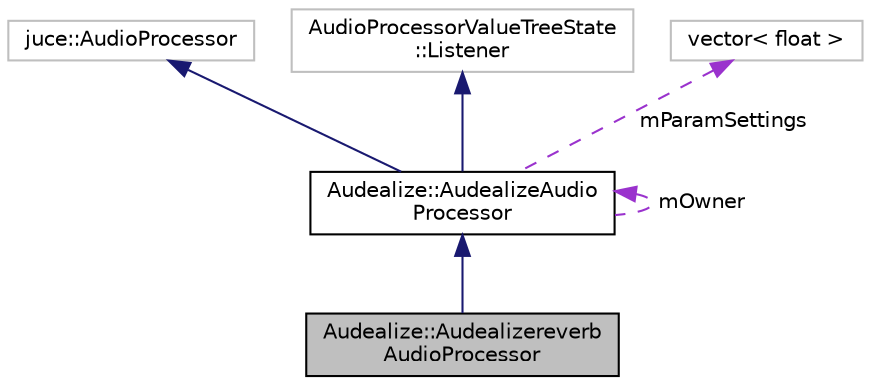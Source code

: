 digraph "Audealize::AudealizereverbAudioProcessor"
{
  edge [fontname="Helvetica",fontsize="10",labelfontname="Helvetica",labelfontsize="10"];
  node [fontname="Helvetica",fontsize="10",shape=record];
  Node1 [label="Audealize::Audealizereverb\lAudioProcessor",height=0.2,width=0.4,color="black", fillcolor="grey75", style="filled", fontcolor="black"];
  Node2 -> Node1 [dir="back",color="midnightblue",fontsize="10",style="solid",fontname="Helvetica"];
  Node2 [label="Audealize::AudealizeAudio\lProcessor",height=0.2,width=0.4,color="black", fillcolor="white", style="filled",URL="$class_audealize_1_1_audealize_audio_processor.html"];
  Node3 -> Node2 [dir="back",color="midnightblue",fontsize="10",style="solid",fontname="Helvetica"];
  Node3 [label="juce::AudioProcessor",height=0.2,width=0.4,color="grey75", fillcolor="white", style="filled"];
  Node4 -> Node2 [dir="back",color="midnightblue",fontsize="10",style="solid",fontname="Helvetica"];
  Node4 [label="AudioProcessorValueTreeState\l::Listener",height=0.2,width=0.4,color="grey75", fillcolor="white", style="filled"];
  Node2 -> Node2 [dir="back",color="darkorchid3",fontsize="10",style="dashed",label=" mOwner" ,fontname="Helvetica"];
  Node5 -> Node2 [dir="back",color="darkorchid3",fontsize="10",style="dashed",label=" mParamSettings" ,fontname="Helvetica"];
  Node5 [label="vector\< float \>",height=0.2,width=0.4,color="grey75", fillcolor="white", style="filled"];
}
